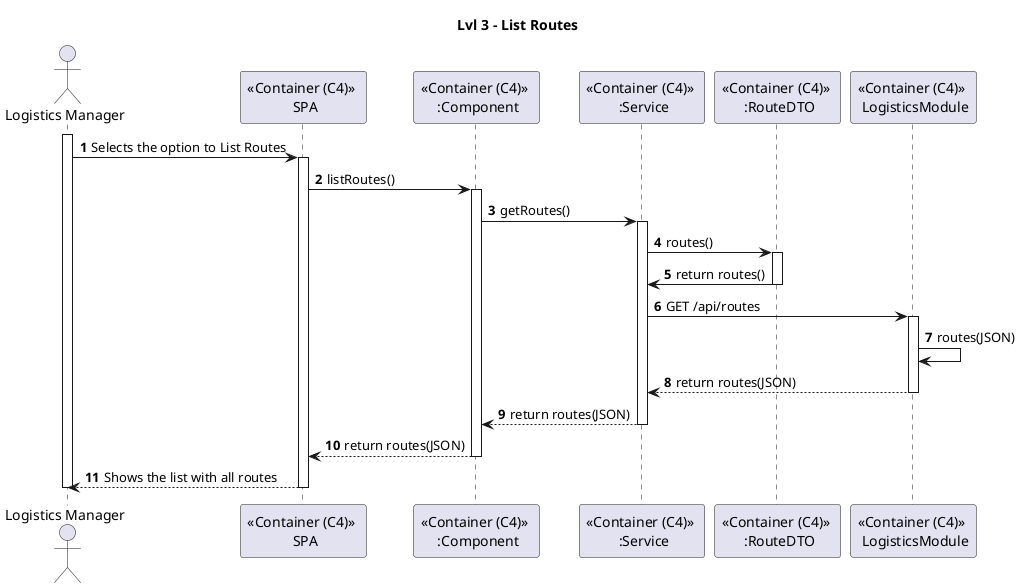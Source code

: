 @startuml US

title Lvl 3 - List Routes

autonumber

actor "Logistics Manager" as LM
participant "<< Container (C4) >> \n SPA" as S
participant "<< Container (C4) >> \n :Component" as C
participant "<< Container (C4) >> \n :Service" as SV
participant "<< Container (C4) >> \n :RouteDTO" as DTO
participant "<< Container (C4) >> \n LogisticsModule" as LG



activate LM
LM -> S : Selects the option to List Routes

activate S
S -> C : listRoutes()
activate C

C -> SV : getRoutes()
activate SV

SV -> DTO : routes()
activate DTO

DTO -> SV : return routes()
deactivate DTO

SV -> LG : GET /api/routes
activate LG

LG -> LG : routes(JSON)

LG --> SV : return routes(JSON)
deactivate LG

SV --> C : return routes(JSON)
deactivate SV

C --> S : return routes(JSON)
deactivate C
S --> LM : Shows the list with all routes
deactivate S

deactivate LM

@enduml

@enduml